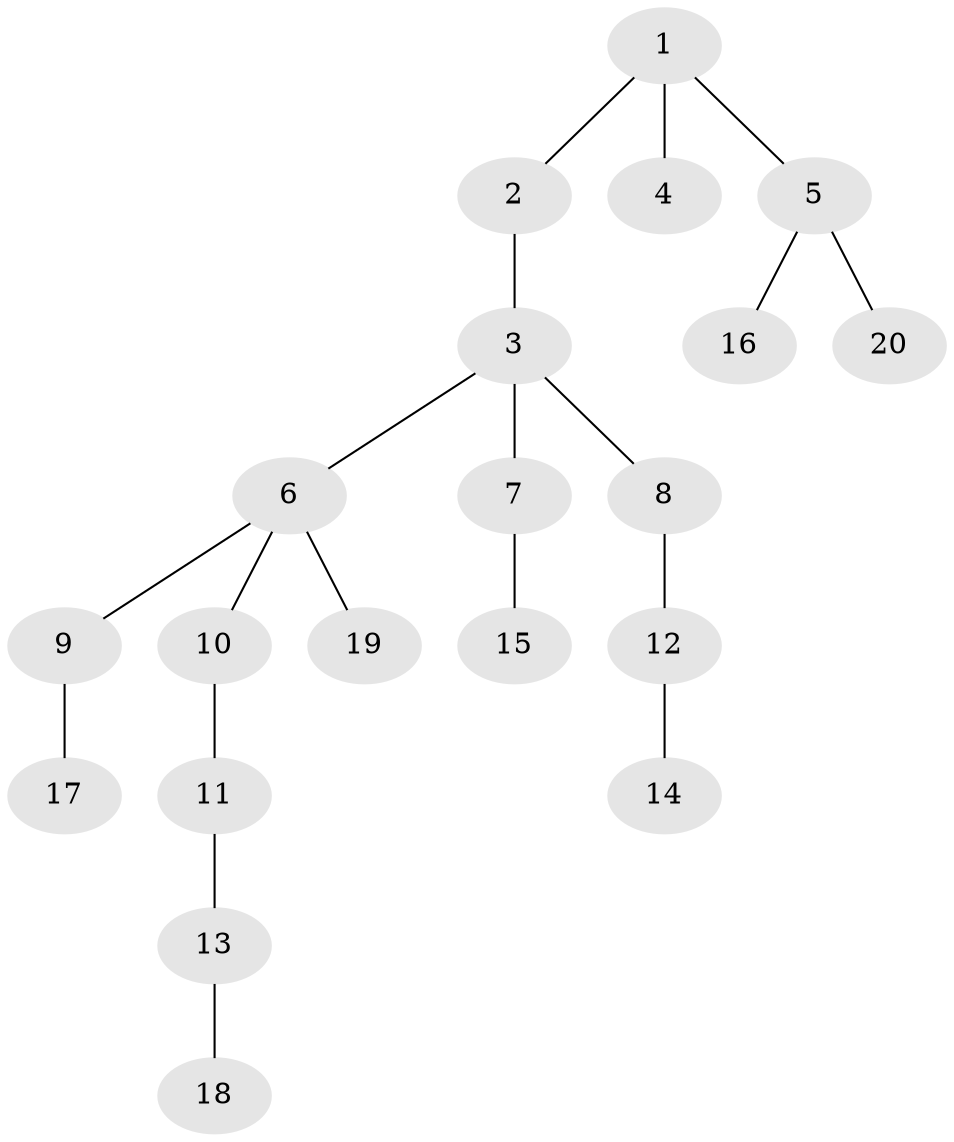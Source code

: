 // Generated by graph-tools (version 1.1) at 2025/46/02/15/25 05:46:28]
// undirected, 20 vertices, 19 edges
graph export_dot {
graph [start="1"]
  node [color=gray90,style=filled];
  1;
  2;
  3;
  4;
  5;
  6;
  7;
  8;
  9;
  10;
  11;
  12;
  13;
  14;
  15;
  16;
  17;
  18;
  19;
  20;
  1 -- 2;
  1 -- 4;
  1 -- 5;
  2 -- 3;
  3 -- 6;
  3 -- 7;
  3 -- 8;
  5 -- 16;
  5 -- 20;
  6 -- 9;
  6 -- 10;
  6 -- 19;
  7 -- 15;
  8 -- 12;
  9 -- 17;
  10 -- 11;
  11 -- 13;
  12 -- 14;
  13 -- 18;
}
